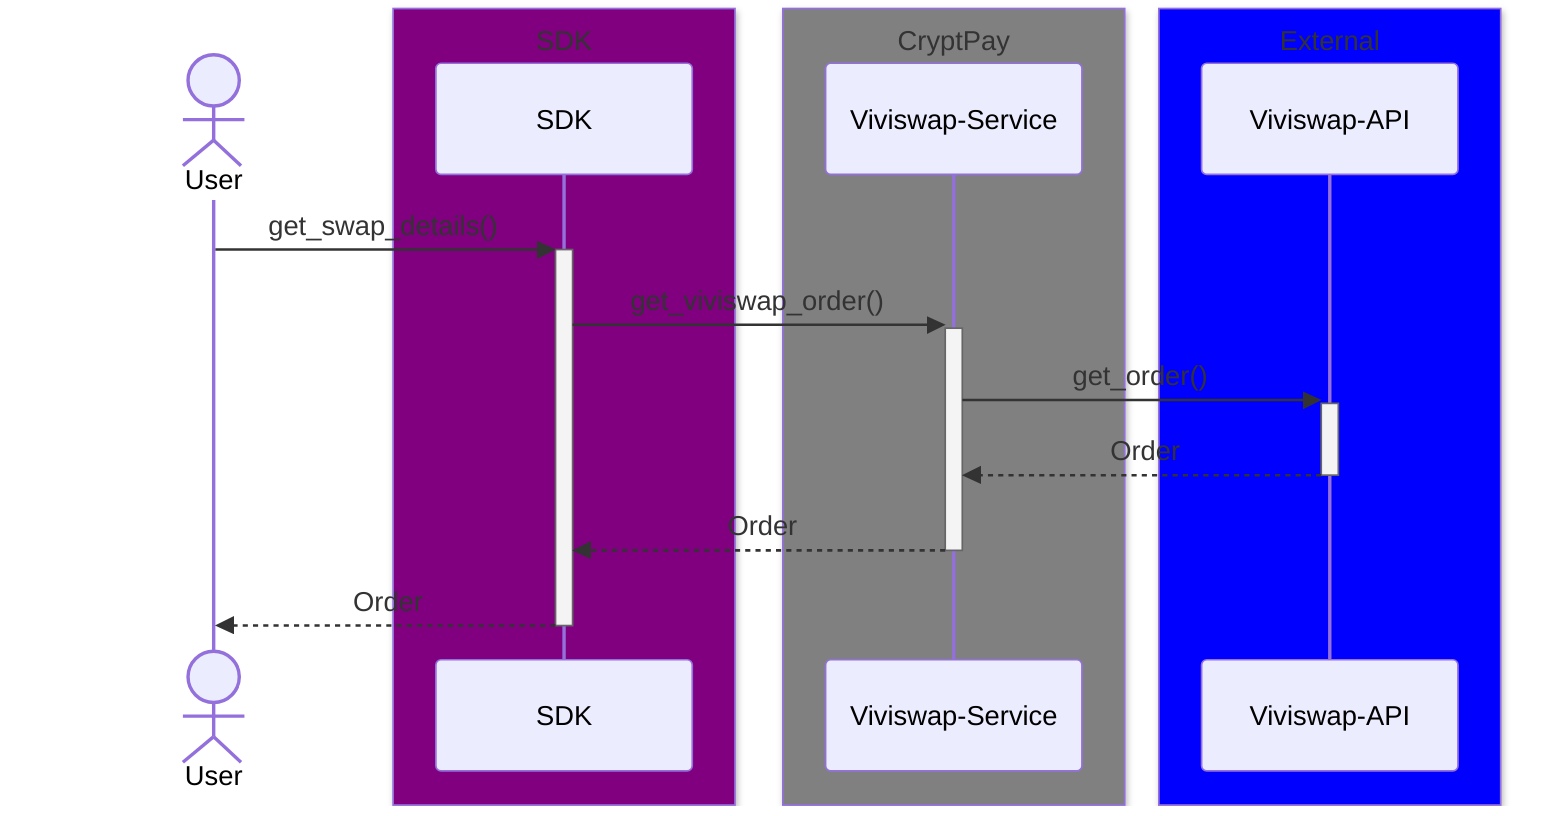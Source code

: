 sequenceDiagram
    actor user as User
    box Purple SDK
        participant sdk as SDK
    end
    box Grey CryptPay
        participant vvs_svc as Viviswap-Service
    end
    box Blue External
        participant vvs_api as Viviswap-API
    end
    user->>+sdk: get_swap_details()
    sdk->>+vvs_svc: get_viviswap_order()
    vvs_svc->>+vvs_api: get_order()
    vvs_api-->>-vvs_svc: Order
    vvs_svc-->>-sdk: Order
    sdk-->>-user: Order